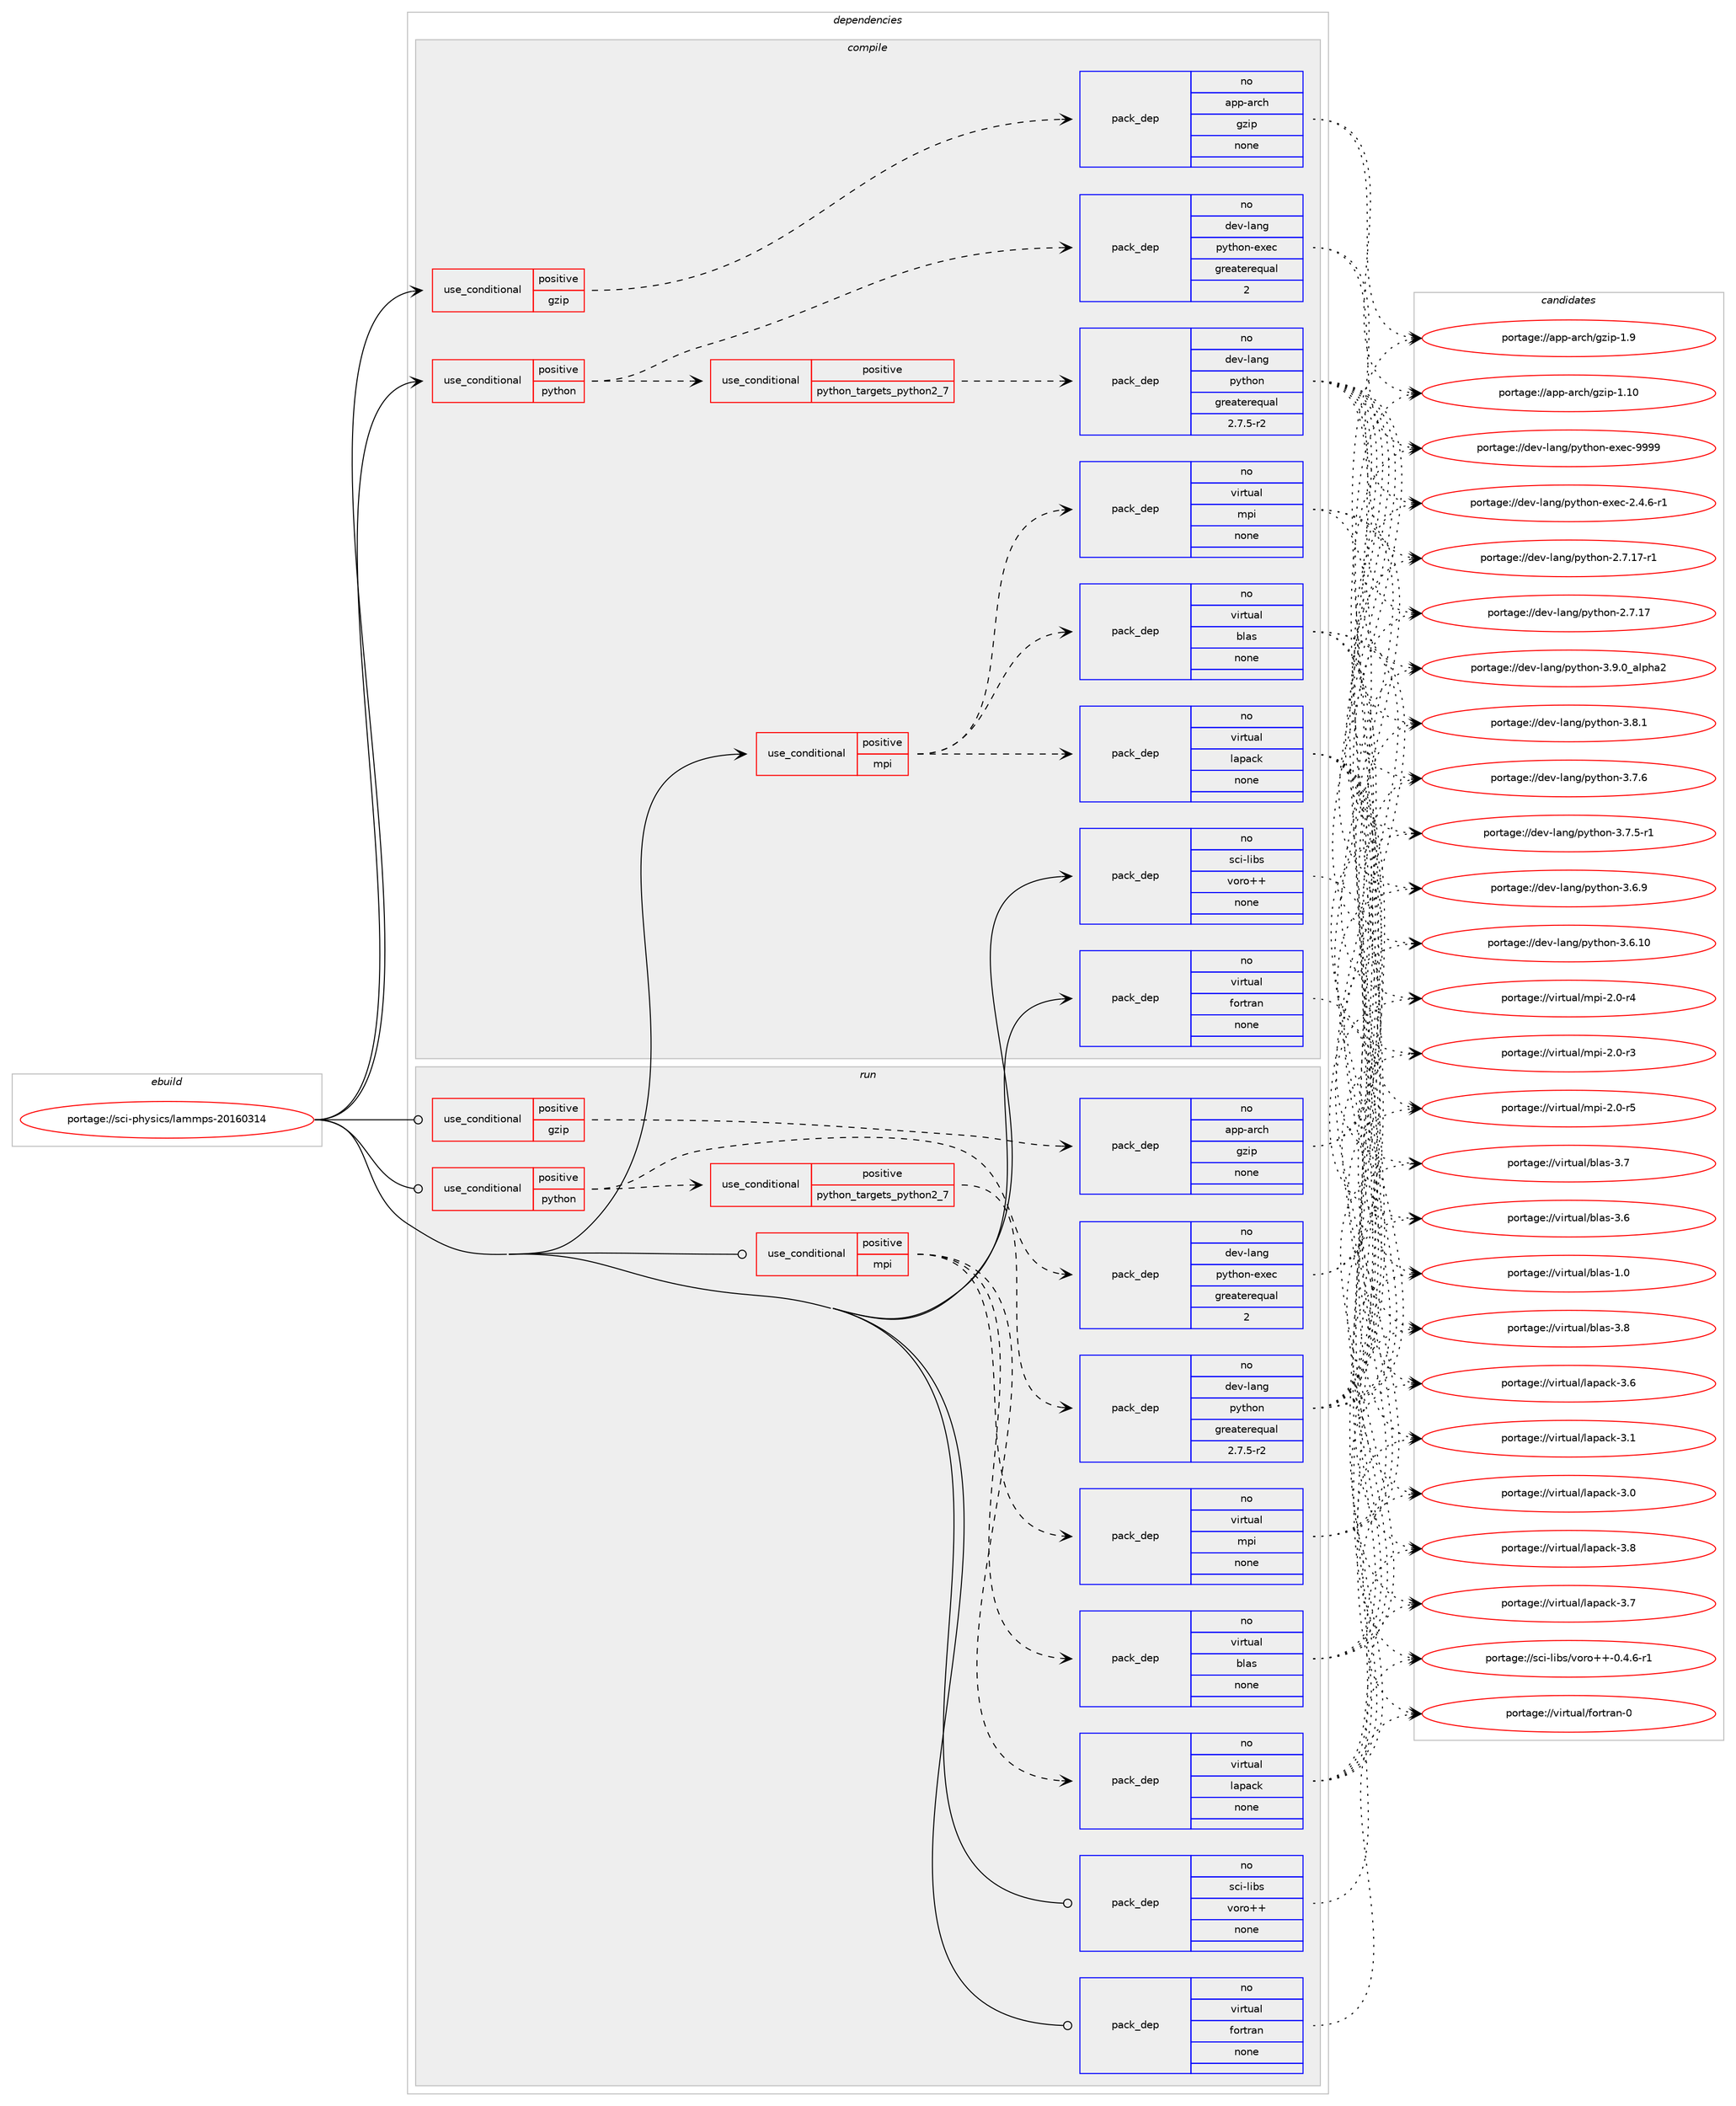 digraph prolog {

# *************
# Graph options
# *************

newrank=true;
concentrate=true;
compound=true;
graph [rankdir=LR,fontname=Helvetica,fontsize=10,ranksep=1.5];#, ranksep=2.5, nodesep=0.2];
edge  [arrowhead=vee];
node  [fontname=Helvetica,fontsize=10];

# **********
# The ebuild
# **********

subgraph cluster_leftcol {
color=gray;
label=<<i>ebuild</i>>;
id [label="portage://sci-physics/lammps-20160314", color=red, width=4, href="../sci-physics/lammps-20160314.svg"];
}

# ****************
# The dependencies
# ****************

subgraph cluster_midcol {
color=gray;
label=<<i>dependencies</i>>;
subgraph cluster_compile {
fillcolor="#eeeeee";
style=filled;
label=<<i>compile</i>>;
subgraph cond16714 {
dependency90442 [label=<<TABLE BORDER="0" CELLBORDER="1" CELLSPACING="0" CELLPADDING="4"><TR><TD ROWSPAN="3" CELLPADDING="10">use_conditional</TD></TR><TR><TD>positive</TD></TR><TR><TD>gzip</TD></TR></TABLE>>, shape=none, color=red];
subgraph pack72135 {
dependency90443 [label=<<TABLE BORDER="0" CELLBORDER="1" CELLSPACING="0" CELLPADDING="4" WIDTH="220"><TR><TD ROWSPAN="6" CELLPADDING="30">pack_dep</TD></TR><TR><TD WIDTH="110">no</TD></TR><TR><TD>app-arch</TD></TR><TR><TD>gzip</TD></TR><TR><TD>none</TD></TR><TR><TD></TD></TR></TABLE>>, shape=none, color=blue];
}
dependency90442:e -> dependency90443:w [weight=20,style="dashed",arrowhead="vee"];
}
id:e -> dependency90442:w [weight=20,style="solid",arrowhead="vee"];
subgraph cond16715 {
dependency90444 [label=<<TABLE BORDER="0" CELLBORDER="1" CELLSPACING="0" CELLPADDING="4"><TR><TD ROWSPAN="3" CELLPADDING="10">use_conditional</TD></TR><TR><TD>positive</TD></TR><TR><TD>mpi</TD></TR></TABLE>>, shape=none, color=red];
subgraph pack72136 {
dependency90445 [label=<<TABLE BORDER="0" CELLBORDER="1" CELLSPACING="0" CELLPADDING="4" WIDTH="220"><TR><TD ROWSPAN="6" CELLPADDING="30">pack_dep</TD></TR><TR><TD WIDTH="110">no</TD></TR><TR><TD>virtual</TD></TR><TR><TD>blas</TD></TR><TR><TD>none</TD></TR><TR><TD></TD></TR></TABLE>>, shape=none, color=blue];
}
dependency90444:e -> dependency90445:w [weight=20,style="dashed",arrowhead="vee"];
subgraph pack72137 {
dependency90446 [label=<<TABLE BORDER="0" CELLBORDER="1" CELLSPACING="0" CELLPADDING="4" WIDTH="220"><TR><TD ROWSPAN="6" CELLPADDING="30">pack_dep</TD></TR><TR><TD WIDTH="110">no</TD></TR><TR><TD>virtual</TD></TR><TR><TD>lapack</TD></TR><TR><TD>none</TD></TR><TR><TD></TD></TR></TABLE>>, shape=none, color=blue];
}
dependency90444:e -> dependency90446:w [weight=20,style="dashed",arrowhead="vee"];
subgraph pack72138 {
dependency90447 [label=<<TABLE BORDER="0" CELLBORDER="1" CELLSPACING="0" CELLPADDING="4" WIDTH="220"><TR><TD ROWSPAN="6" CELLPADDING="30">pack_dep</TD></TR><TR><TD WIDTH="110">no</TD></TR><TR><TD>virtual</TD></TR><TR><TD>mpi</TD></TR><TR><TD>none</TD></TR><TR><TD></TD></TR></TABLE>>, shape=none, color=blue];
}
dependency90444:e -> dependency90447:w [weight=20,style="dashed",arrowhead="vee"];
}
id:e -> dependency90444:w [weight=20,style="solid",arrowhead="vee"];
subgraph cond16716 {
dependency90448 [label=<<TABLE BORDER="0" CELLBORDER="1" CELLSPACING="0" CELLPADDING="4"><TR><TD ROWSPAN="3" CELLPADDING="10">use_conditional</TD></TR><TR><TD>positive</TD></TR><TR><TD>python</TD></TR></TABLE>>, shape=none, color=red];
subgraph cond16717 {
dependency90449 [label=<<TABLE BORDER="0" CELLBORDER="1" CELLSPACING="0" CELLPADDING="4"><TR><TD ROWSPAN="3" CELLPADDING="10">use_conditional</TD></TR><TR><TD>positive</TD></TR><TR><TD>python_targets_python2_7</TD></TR></TABLE>>, shape=none, color=red];
subgraph pack72139 {
dependency90450 [label=<<TABLE BORDER="0" CELLBORDER="1" CELLSPACING="0" CELLPADDING="4" WIDTH="220"><TR><TD ROWSPAN="6" CELLPADDING="30">pack_dep</TD></TR><TR><TD WIDTH="110">no</TD></TR><TR><TD>dev-lang</TD></TR><TR><TD>python</TD></TR><TR><TD>greaterequal</TD></TR><TR><TD>2.7.5-r2</TD></TR></TABLE>>, shape=none, color=blue];
}
dependency90449:e -> dependency90450:w [weight=20,style="dashed",arrowhead="vee"];
}
dependency90448:e -> dependency90449:w [weight=20,style="dashed",arrowhead="vee"];
subgraph pack72140 {
dependency90451 [label=<<TABLE BORDER="0" CELLBORDER="1" CELLSPACING="0" CELLPADDING="4" WIDTH="220"><TR><TD ROWSPAN="6" CELLPADDING="30">pack_dep</TD></TR><TR><TD WIDTH="110">no</TD></TR><TR><TD>dev-lang</TD></TR><TR><TD>python-exec</TD></TR><TR><TD>greaterequal</TD></TR><TR><TD>2</TD></TR></TABLE>>, shape=none, color=blue];
}
dependency90448:e -> dependency90451:w [weight=20,style="dashed",arrowhead="vee"];
}
id:e -> dependency90448:w [weight=20,style="solid",arrowhead="vee"];
subgraph pack72141 {
dependency90452 [label=<<TABLE BORDER="0" CELLBORDER="1" CELLSPACING="0" CELLPADDING="4" WIDTH="220"><TR><TD ROWSPAN="6" CELLPADDING="30">pack_dep</TD></TR><TR><TD WIDTH="110">no</TD></TR><TR><TD>sci-libs</TD></TR><TR><TD>voro++</TD></TR><TR><TD>none</TD></TR><TR><TD></TD></TR></TABLE>>, shape=none, color=blue];
}
id:e -> dependency90452:w [weight=20,style="solid",arrowhead="vee"];
subgraph pack72142 {
dependency90453 [label=<<TABLE BORDER="0" CELLBORDER="1" CELLSPACING="0" CELLPADDING="4" WIDTH="220"><TR><TD ROWSPAN="6" CELLPADDING="30">pack_dep</TD></TR><TR><TD WIDTH="110">no</TD></TR><TR><TD>virtual</TD></TR><TR><TD>fortran</TD></TR><TR><TD>none</TD></TR><TR><TD></TD></TR></TABLE>>, shape=none, color=blue];
}
id:e -> dependency90453:w [weight=20,style="solid",arrowhead="vee"];
}
subgraph cluster_compileandrun {
fillcolor="#eeeeee";
style=filled;
label=<<i>compile and run</i>>;
}
subgraph cluster_run {
fillcolor="#eeeeee";
style=filled;
label=<<i>run</i>>;
subgraph cond16718 {
dependency90454 [label=<<TABLE BORDER="0" CELLBORDER="1" CELLSPACING="0" CELLPADDING="4"><TR><TD ROWSPAN="3" CELLPADDING="10">use_conditional</TD></TR><TR><TD>positive</TD></TR><TR><TD>gzip</TD></TR></TABLE>>, shape=none, color=red];
subgraph pack72143 {
dependency90455 [label=<<TABLE BORDER="0" CELLBORDER="1" CELLSPACING="0" CELLPADDING="4" WIDTH="220"><TR><TD ROWSPAN="6" CELLPADDING="30">pack_dep</TD></TR><TR><TD WIDTH="110">no</TD></TR><TR><TD>app-arch</TD></TR><TR><TD>gzip</TD></TR><TR><TD>none</TD></TR><TR><TD></TD></TR></TABLE>>, shape=none, color=blue];
}
dependency90454:e -> dependency90455:w [weight=20,style="dashed",arrowhead="vee"];
}
id:e -> dependency90454:w [weight=20,style="solid",arrowhead="odot"];
subgraph cond16719 {
dependency90456 [label=<<TABLE BORDER="0" CELLBORDER="1" CELLSPACING="0" CELLPADDING="4"><TR><TD ROWSPAN="3" CELLPADDING="10">use_conditional</TD></TR><TR><TD>positive</TD></TR><TR><TD>mpi</TD></TR></TABLE>>, shape=none, color=red];
subgraph pack72144 {
dependency90457 [label=<<TABLE BORDER="0" CELLBORDER="1" CELLSPACING="0" CELLPADDING="4" WIDTH="220"><TR><TD ROWSPAN="6" CELLPADDING="30">pack_dep</TD></TR><TR><TD WIDTH="110">no</TD></TR><TR><TD>virtual</TD></TR><TR><TD>blas</TD></TR><TR><TD>none</TD></TR><TR><TD></TD></TR></TABLE>>, shape=none, color=blue];
}
dependency90456:e -> dependency90457:w [weight=20,style="dashed",arrowhead="vee"];
subgraph pack72145 {
dependency90458 [label=<<TABLE BORDER="0" CELLBORDER="1" CELLSPACING="0" CELLPADDING="4" WIDTH="220"><TR><TD ROWSPAN="6" CELLPADDING="30">pack_dep</TD></TR><TR><TD WIDTH="110">no</TD></TR><TR><TD>virtual</TD></TR><TR><TD>lapack</TD></TR><TR><TD>none</TD></TR><TR><TD></TD></TR></TABLE>>, shape=none, color=blue];
}
dependency90456:e -> dependency90458:w [weight=20,style="dashed",arrowhead="vee"];
subgraph pack72146 {
dependency90459 [label=<<TABLE BORDER="0" CELLBORDER="1" CELLSPACING="0" CELLPADDING="4" WIDTH="220"><TR><TD ROWSPAN="6" CELLPADDING="30">pack_dep</TD></TR><TR><TD WIDTH="110">no</TD></TR><TR><TD>virtual</TD></TR><TR><TD>mpi</TD></TR><TR><TD>none</TD></TR><TR><TD></TD></TR></TABLE>>, shape=none, color=blue];
}
dependency90456:e -> dependency90459:w [weight=20,style="dashed",arrowhead="vee"];
}
id:e -> dependency90456:w [weight=20,style="solid",arrowhead="odot"];
subgraph cond16720 {
dependency90460 [label=<<TABLE BORDER="0" CELLBORDER="1" CELLSPACING="0" CELLPADDING="4"><TR><TD ROWSPAN="3" CELLPADDING="10">use_conditional</TD></TR><TR><TD>positive</TD></TR><TR><TD>python</TD></TR></TABLE>>, shape=none, color=red];
subgraph cond16721 {
dependency90461 [label=<<TABLE BORDER="0" CELLBORDER="1" CELLSPACING="0" CELLPADDING="4"><TR><TD ROWSPAN="3" CELLPADDING="10">use_conditional</TD></TR><TR><TD>positive</TD></TR><TR><TD>python_targets_python2_7</TD></TR></TABLE>>, shape=none, color=red];
subgraph pack72147 {
dependency90462 [label=<<TABLE BORDER="0" CELLBORDER="1" CELLSPACING="0" CELLPADDING="4" WIDTH="220"><TR><TD ROWSPAN="6" CELLPADDING="30">pack_dep</TD></TR><TR><TD WIDTH="110">no</TD></TR><TR><TD>dev-lang</TD></TR><TR><TD>python</TD></TR><TR><TD>greaterequal</TD></TR><TR><TD>2.7.5-r2</TD></TR></TABLE>>, shape=none, color=blue];
}
dependency90461:e -> dependency90462:w [weight=20,style="dashed",arrowhead="vee"];
}
dependency90460:e -> dependency90461:w [weight=20,style="dashed",arrowhead="vee"];
subgraph pack72148 {
dependency90463 [label=<<TABLE BORDER="0" CELLBORDER="1" CELLSPACING="0" CELLPADDING="4" WIDTH="220"><TR><TD ROWSPAN="6" CELLPADDING="30">pack_dep</TD></TR><TR><TD WIDTH="110">no</TD></TR><TR><TD>dev-lang</TD></TR><TR><TD>python-exec</TD></TR><TR><TD>greaterequal</TD></TR><TR><TD>2</TD></TR></TABLE>>, shape=none, color=blue];
}
dependency90460:e -> dependency90463:w [weight=20,style="dashed",arrowhead="vee"];
}
id:e -> dependency90460:w [weight=20,style="solid",arrowhead="odot"];
subgraph pack72149 {
dependency90464 [label=<<TABLE BORDER="0" CELLBORDER="1" CELLSPACING="0" CELLPADDING="4" WIDTH="220"><TR><TD ROWSPAN="6" CELLPADDING="30">pack_dep</TD></TR><TR><TD WIDTH="110">no</TD></TR><TR><TD>sci-libs</TD></TR><TR><TD>voro++</TD></TR><TR><TD>none</TD></TR><TR><TD></TD></TR></TABLE>>, shape=none, color=blue];
}
id:e -> dependency90464:w [weight=20,style="solid",arrowhead="odot"];
subgraph pack72150 {
dependency90465 [label=<<TABLE BORDER="0" CELLBORDER="1" CELLSPACING="0" CELLPADDING="4" WIDTH="220"><TR><TD ROWSPAN="6" CELLPADDING="30">pack_dep</TD></TR><TR><TD WIDTH="110">no</TD></TR><TR><TD>virtual</TD></TR><TR><TD>fortran</TD></TR><TR><TD>none</TD></TR><TR><TD></TD></TR></TABLE>>, shape=none, color=blue];
}
id:e -> dependency90465:w [weight=20,style="solid",arrowhead="odot"];
}
}

# **************
# The candidates
# **************

subgraph cluster_choices {
rank=same;
color=gray;
label=<<i>candidates</i>>;

subgraph choice72135 {
color=black;
nodesep=1;
choice971121124597114991044710312210511245494657 [label="portage://app-arch/gzip-1.9", color=red, width=4,href="../app-arch/gzip-1.9.svg"];
choice97112112459711499104471031221051124549464948 [label="portage://app-arch/gzip-1.10", color=red, width=4,href="../app-arch/gzip-1.10.svg"];
dependency90443:e -> choice971121124597114991044710312210511245494657:w [style=dotted,weight="100"];
dependency90443:e -> choice97112112459711499104471031221051124549464948:w [style=dotted,weight="100"];
}
subgraph choice72136 {
color=black;
nodesep=1;
choice1181051141161179710847981089711545514656 [label="portage://virtual/blas-3.8", color=red, width=4,href="../virtual/blas-3.8.svg"];
choice1181051141161179710847981089711545514655 [label="portage://virtual/blas-3.7", color=red, width=4,href="../virtual/blas-3.7.svg"];
choice1181051141161179710847981089711545514654 [label="portage://virtual/blas-3.6", color=red, width=4,href="../virtual/blas-3.6.svg"];
choice1181051141161179710847981089711545494648 [label="portage://virtual/blas-1.0", color=red, width=4,href="../virtual/blas-1.0.svg"];
dependency90445:e -> choice1181051141161179710847981089711545514656:w [style=dotted,weight="100"];
dependency90445:e -> choice1181051141161179710847981089711545514655:w [style=dotted,weight="100"];
dependency90445:e -> choice1181051141161179710847981089711545514654:w [style=dotted,weight="100"];
dependency90445:e -> choice1181051141161179710847981089711545494648:w [style=dotted,weight="100"];
}
subgraph choice72137 {
color=black;
nodesep=1;
choice118105114116117971084710897112979910745514656 [label="portage://virtual/lapack-3.8", color=red, width=4,href="../virtual/lapack-3.8.svg"];
choice118105114116117971084710897112979910745514655 [label="portage://virtual/lapack-3.7", color=red, width=4,href="../virtual/lapack-3.7.svg"];
choice118105114116117971084710897112979910745514654 [label="portage://virtual/lapack-3.6", color=red, width=4,href="../virtual/lapack-3.6.svg"];
choice118105114116117971084710897112979910745514649 [label="portage://virtual/lapack-3.1", color=red, width=4,href="../virtual/lapack-3.1.svg"];
choice118105114116117971084710897112979910745514648 [label="portage://virtual/lapack-3.0", color=red, width=4,href="../virtual/lapack-3.0.svg"];
dependency90446:e -> choice118105114116117971084710897112979910745514656:w [style=dotted,weight="100"];
dependency90446:e -> choice118105114116117971084710897112979910745514655:w [style=dotted,weight="100"];
dependency90446:e -> choice118105114116117971084710897112979910745514654:w [style=dotted,weight="100"];
dependency90446:e -> choice118105114116117971084710897112979910745514649:w [style=dotted,weight="100"];
dependency90446:e -> choice118105114116117971084710897112979910745514648:w [style=dotted,weight="100"];
}
subgraph choice72138 {
color=black;
nodesep=1;
choice1181051141161179710847109112105455046484511453 [label="portage://virtual/mpi-2.0-r5", color=red, width=4,href="../virtual/mpi-2.0-r5.svg"];
choice1181051141161179710847109112105455046484511452 [label="portage://virtual/mpi-2.0-r4", color=red, width=4,href="../virtual/mpi-2.0-r4.svg"];
choice1181051141161179710847109112105455046484511451 [label="portage://virtual/mpi-2.0-r3", color=red, width=4,href="../virtual/mpi-2.0-r3.svg"];
dependency90447:e -> choice1181051141161179710847109112105455046484511453:w [style=dotted,weight="100"];
dependency90447:e -> choice1181051141161179710847109112105455046484511452:w [style=dotted,weight="100"];
dependency90447:e -> choice1181051141161179710847109112105455046484511451:w [style=dotted,weight="100"];
}
subgraph choice72139 {
color=black;
nodesep=1;
choice10010111845108971101034711212111610411111045514657464895971081121049750 [label="portage://dev-lang/python-3.9.0_alpha2", color=red, width=4,href="../dev-lang/python-3.9.0_alpha2.svg"];
choice100101118451089711010347112121116104111110455146564649 [label="portage://dev-lang/python-3.8.1", color=red, width=4,href="../dev-lang/python-3.8.1.svg"];
choice100101118451089711010347112121116104111110455146554654 [label="portage://dev-lang/python-3.7.6", color=red, width=4,href="../dev-lang/python-3.7.6.svg"];
choice1001011184510897110103471121211161041111104551465546534511449 [label="portage://dev-lang/python-3.7.5-r1", color=red, width=4,href="../dev-lang/python-3.7.5-r1.svg"];
choice100101118451089711010347112121116104111110455146544657 [label="portage://dev-lang/python-3.6.9", color=red, width=4,href="../dev-lang/python-3.6.9.svg"];
choice10010111845108971101034711212111610411111045514654464948 [label="portage://dev-lang/python-3.6.10", color=red, width=4,href="../dev-lang/python-3.6.10.svg"];
choice100101118451089711010347112121116104111110455046554649554511449 [label="portage://dev-lang/python-2.7.17-r1", color=red, width=4,href="../dev-lang/python-2.7.17-r1.svg"];
choice10010111845108971101034711212111610411111045504655464955 [label="portage://dev-lang/python-2.7.17", color=red, width=4,href="../dev-lang/python-2.7.17.svg"];
dependency90450:e -> choice10010111845108971101034711212111610411111045514657464895971081121049750:w [style=dotted,weight="100"];
dependency90450:e -> choice100101118451089711010347112121116104111110455146564649:w [style=dotted,weight="100"];
dependency90450:e -> choice100101118451089711010347112121116104111110455146554654:w [style=dotted,weight="100"];
dependency90450:e -> choice1001011184510897110103471121211161041111104551465546534511449:w [style=dotted,weight="100"];
dependency90450:e -> choice100101118451089711010347112121116104111110455146544657:w [style=dotted,weight="100"];
dependency90450:e -> choice10010111845108971101034711212111610411111045514654464948:w [style=dotted,weight="100"];
dependency90450:e -> choice100101118451089711010347112121116104111110455046554649554511449:w [style=dotted,weight="100"];
dependency90450:e -> choice10010111845108971101034711212111610411111045504655464955:w [style=dotted,weight="100"];
}
subgraph choice72140 {
color=black;
nodesep=1;
choice10010111845108971101034711212111610411111045101120101994557575757 [label="portage://dev-lang/python-exec-9999", color=red, width=4,href="../dev-lang/python-exec-9999.svg"];
choice10010111845108971101034711212111610411111045101120101994550465246544511449 [label="portage://dev-lang/python-exec-2.4.6-r1", color=red, width=4,href="../dev-lang/python-exec-2.4.6-r1.svg"];
dependency90451:e -> choice10010111845108971101034711212111610411111045101120101994557575757:w [style=dotted,weight="100"];
dependency90451:e -> choice10010111845108971101034711212111610411111045101120101994550465246544511449:w [style=dotted,weight="100"];
}
subgraph choice72141 {
color=black;
nodesep=1;
choice1159910545108105981154711811111411143434548465246544511449 [label="portage://sci-libs/voro++-0.4.6-r1", color=red, width=4,href="../sci-libs/voro++-0.4.6-r1.svg"];
dependency90452:e -> choice1159910545108105981154711811111411143434548465246544511449:w [style=dotted,weight="100"];
}
subgraph choice72142 {
color=black;
nodesep=1;
choice1181051141161179710847102111114116114971104548 [label="portage://virtual/fortran-0", color=red, width=4,href="../virtual/fortran-0.svg"];
dependency90453:e -> choice1181051141161179710847102111114116114971104548:w [style=dotted,weight="100"];
}
subgraph choice72143 {
color=black;
nodesep=1;
choice971121124597114991044710312210511245494657 [label="portage://app-arch/gzip-1.9", color=red, width=4,href="../app-arch/gzip-1.9.svg"];
choice97112112459711499104471031221051124549464948 [label="portage://app-arch/gzip-1.10", color=red, width=4,href="../app-arch/gzip-1.10.svg"];
dependency90455:e -> choice971121124597114991044710312210511245494657:w [style=dotted,weight="100"];
dependency90455:e -> choice97112112459711499104471031221051124549464948:w [style=dotted,weight="100"];
}
subgraph choice72144 {
color=black;
nodesep=1;
choice1181051141161179710847981089711545514656 [label="portage://virtual/blas-3.8", color=red, width=4,href="../virtual/blas-3.8.svg"];
choice1181051141161179710847981089711545514655 [label="portage://virtual/blas-3.7", color=red, width=4,href="../virtual/blas-3.7.svg"];
choice1181051141161179710847981089711545514654 [label="portage://virtual/blas-3.6", color=red, width=4,href="../virtual/blas-3.6.svg"];
choice1181051141161179710847981089711545494648 [label="portage://virtual/blas-1.0", color=red, width=4,href="../virtual/blas-1.0.svg"];
dependency90457:e -> choice1181051141161179710847981089711545514656:w [style=dotted,weight="100"];
dependency90457:e -> choice1181051141161179710847981089711545514655:w [style=dotted,weight="100"];
dependency90457:e -> choice1181051141161179710847981089711545514654:w [style=dotted,weight="100"];
dependency90457:e -> choice1181051141161179710847981089711545494648:w [style=dotted,weight="100"];
}
subgraph choice72145 {
color=black;
nodesep=1;
choice118105114116117971084710897112979910745514656 [label="portage://virtual/lapack-3.8", color=red, width=4,href="../virtual/lapack-3.8.svg"];
choice118105114116117971084710897112979910745514655 [label="portage://virtual/lapack-3.7", color=red, width=4,href="../virtual/lapack-3.7.svg"];
choice118105114116117971084710897112979910745514654 [label="portage://virtual/lapack-3.6", color=red, width=4,href="../virtual/lapack-3.6.svg"];
choice118105114116117971084710897112979910745514649 [label="portage://virtual/lapack-3.1", color=red, width=4,href="../virtual/lapack-3.1.svg"];
choice118105114116117971084710897112979910745514648 [label="portage://virtual/lapack-3.0", color=red, width=4,href="../virtual/lapack-3.0.svg"];
dependency90458:e -> choice118105114116117971084710897112979910745514656:w [style=dotted,weight="100"];
dependency90458:e -> choice118105114116117971084710897112979910745514655:w [style=dotted,weight="100"];
dependency90458:e -> choice118105114116117971084710897112979910745514654:w [style=dotted,weight="100"];
dependency90458:e -> choice118105114116117971084710897112979910745514649:w [style=dotted,weight="100"];
dependency90458:e -> choice118105114116117971084710897112979910745514648:w [style=dotted,weight="100"];
}
subgraph choice72146 {
color=black;
nodesep=1;
choice1181051141161179710847109112105455046484511453 [label="portage://virtual/mpi-2.0-r5", color=red, width=4,href="../virtual/mpi-2.0-r5.svg"];
choice1181051141161179710847109112105455046484511452 [label="portage://virtual/mpi-2.0-r4", color=red, width=4,href="../virtual/mpi-2.0-r4.svg"];
choice1181051141161179710847109112105455046484511451 [label="portage://virtual/mpi-2.0-r3", color=red, width=4,href="../virtual/mpi-2.0-r3.svg"];
dependency90459:e -> choice1181051141161179710847109112105455046484511453:w [style=dotted,weight="100"];
dependency90459:e -> choice1181051141161179710847109112105455046484511452:w [style=dotted,weight="100"];
dependency90459:e -> choice1181051141161179710847109112105455046484511451:w [style=dotted,weight="100"];
}
subgraph choice72147 {
color=black;
nodesep=1;
choice10010111845108971101034711212111610411111045514657464895971081121049750 [label="portage://dev-lang/python-3.9.0_alpha2", color=red, width=4,href="../dev-lang/python-3.9.0_alpha2.svg"];
choice100101118451089711010347112121116104111110455146564649 [label="portage://dev-lang/python-3.8.1", color=red, width=4,href="../dev-lang/python-3.8.1.svg"];
choice100101118451089711010347112121116104111110455146554654 [label="portage://dev-lang/python-3.7.6", color=red, width=4,href="../dev-lang/python-3.7.6.svg"];
choice1001011184510897110103471121211161041111104551465546534511449 [label="portage://dev-lang/python-3.7.5-r1", color=red, width=4,href="../dev-lang/python-3.7.5-r1.svg"];
choice100101118451089711010347112121116104111110455146544657 [label="portage://dev-lang/python-3.6.9", color=red, width=4,href="../dev-lang/python-3.6.9.svg"];
choice10010111845108971101034711212111610411111045514654464948 [label="portage://dev-lang/python-3.6.10", color=red, width=4,href="../dev-lang/python-3.6.10.svg"];
choice100101118451089711010347112121116104111110455046554649554511449 [label="portage://dev-lang/python-2.7.17-r1", color=red, width=4,href="../dev-lang/python-2.7.17-r1.svg"];
choice10010111845108971101034711212111610411111045504655464955 [label="portage://dev-lang/python-2.7.17", color=red, width=4,href="../dev-lang/python-2.7.17.svg"];
dependency90462:e -> choice10010111845108971101034711212111610411111045514657464895971081121049750:w [style=dotted,weight="100"];
dependency90462:e -> choice100101118451089711010347112121116104111110455146564649:w [style=dotted,weight="100"];
dependency90462:e -> choice100101118451089711010347112121116104111110455146554654:w [style=dotted,weight="100"];
dependency90462:e -> choice1001011184510897110103471121211161041111104551465546534511449:w [style=dotted,weight="100"];
dependency90462:e -> choice100101118451089711010347112121116104111110455146544657:w [style=dotted,weight="100"];
dependency90462:e -> choice10010111845108971101034711212111610411111045514654464948:w [style=dotted,weight="100"];
dependency90462:e -> choice100101118451089711010347112121116104111110455046554649554511449:w [style=dotted,weight="100"];
dependency90462:e -> choice10010111845108971101034711212111610411111045504655464955:w [style=dotted,weight="100"];
}
subgraph choice72148 {
color=black;
nodesep=1;
choice10010111845108971101034711212111610411111045101120101994557575757 [label="portage://dev-lang/python-exec-9999", color=red, width=4,href="../dev-lang/python-exec-9999.svg"];
choice10010111845108971101034711212111610411111045101120101994550465246544511449 [label="portage://dev-lang/python-exec-2.4.6-r1", color=red, width=4,href="../dev-lang/python-exec-2.4.6-r1.svg"];
dependency90463:e -> choice10010111845108971101034711212111610411111045101120101994557575757:w [style=dotted,weight="100"];
dependency90463:e -> choice10010111845108971101034711212111610411111045101120101994550465246544511449:w [style=dotted,weight="100"];
}
subgraph choice72149 {
color=black;
nodesep=1;
choice1159910545108105981154711811111411143434548465246544511449 [label="portage://sci-libs/voro++-0.4.6-r1", color=red, width=4,href="../sci-libs/voro++-0.4.6-r1.svg"];
dependency90464:e -> choice1159910545108105981154711811111411143434548465246544511449:w [style=dotted,weight="100"];
}
subgraph choice72150 {
color=black;
nodesep=1;
choice1181051141161179710847102111114116114971104548 [label="portage://virtual/fortran-0", color=red, width=4,href="../virtual/fortran-0.svg"];
dependency90465:e -> choice1181051141161179710847102111114116114971104548:w [style=dotted,weight="100"];
}
}

}
